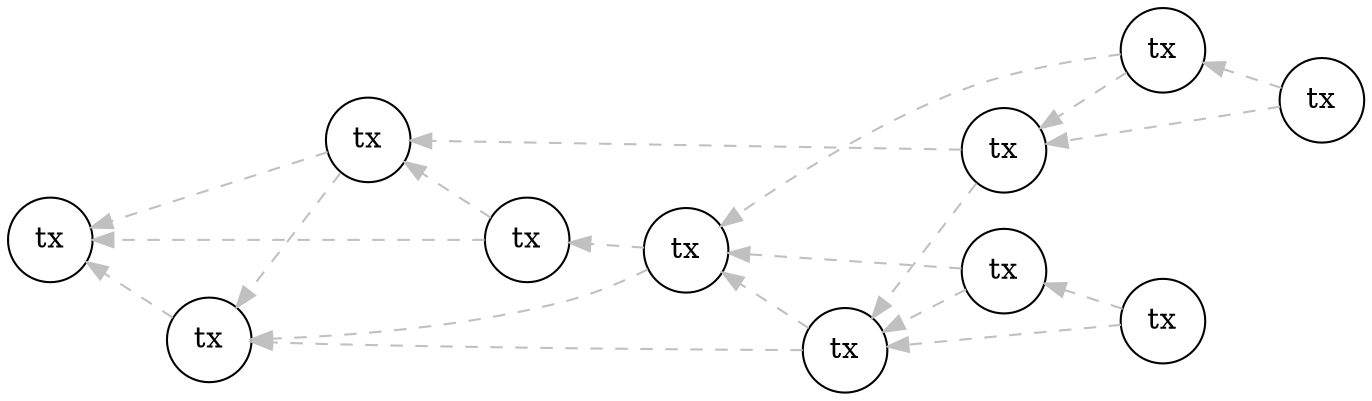 digraph blockchain {
rankdir=RL;

node [shape=circle]

edge [color=gray,style=dashed]

"t0" [label="tx"];
"t1" [label="tx"];
"t2" [label="tx"];
"t3" [label="tx"];
"t4" [label="tx"];
"t5" [label="tx"];
"t6" [label="tx"];
"t7" [label="tx"];
"t8" [label="tx"];
"t9" [label="tx"];
"t10" [label="tx"];



"t1" -> "t0"

"t2" -> "t0"
"t2" -> "t1"

"t3" -> "t0"
"t3" -> "t2"

"t4" -> "t3"
"t4" -> "t1"

"t5" -> "t1"
"t5" -> "t4"

"t6" -> "t2"
"t6" -> "t5"

"t7" -> "t4"
"t7" -> "t5"

"t8" -> "t4"
"t8" -> "t6"

"t9" -> "t5"
"t9" -> "t7"

"t10" -> "t6"
"t10" -> "t8"


}
